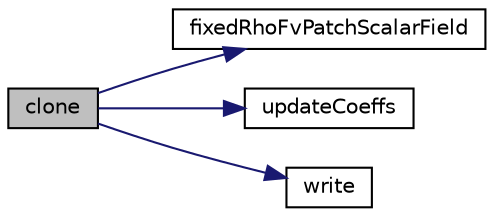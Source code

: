 digraph "clone"
{
  bgcolor="transparent";
  edge [fontname="Helvetica",fontsize="10",labelfontname="Helvetica",labelfontsize="10"];
  node [fontname="Helvetica",fontsize="10",shape=record];
  rankdir="LR";
  Node16 [label="clone",height=0.2,width=0.4,color="black", fillcolor="grey75", style="filled", fontcolor="black"];
  Node16 -> Node17 [color="midnightblue",fontsize="10",style="solid",fontname="Helvetica"];
  Node17 [label="fixedRhoFvPatchScalarField",height=0.2,width=0.4,color="black",URL="$a32973.html#a5507379ab12051b4a54a6753d42f625e",tooltip="Construct from patch and internal field. "];
  Node16 -> Node18 [color="midnightblue",fontsize="10",style="solid",fontname="Helvetica"];
  Node18 [label="updateCoeffs",height=0.2,width=0.4,color="black",URL="$a32973.html#a578f7c989cf81854d45213ec3ee3062a",tooltip="Update the coefficients associated with the patch field. "];
  Node16 -> Node19 [color="midnightblue",fontsize="10",style="solid",fontname="Helvetica"];
  Node19 [label="write",height=0.2,width=0.4,color="black",URL="$a32973.html#aee7d874639b15522c4b683f23bbff5fd",tooltip="Write. "];
}
